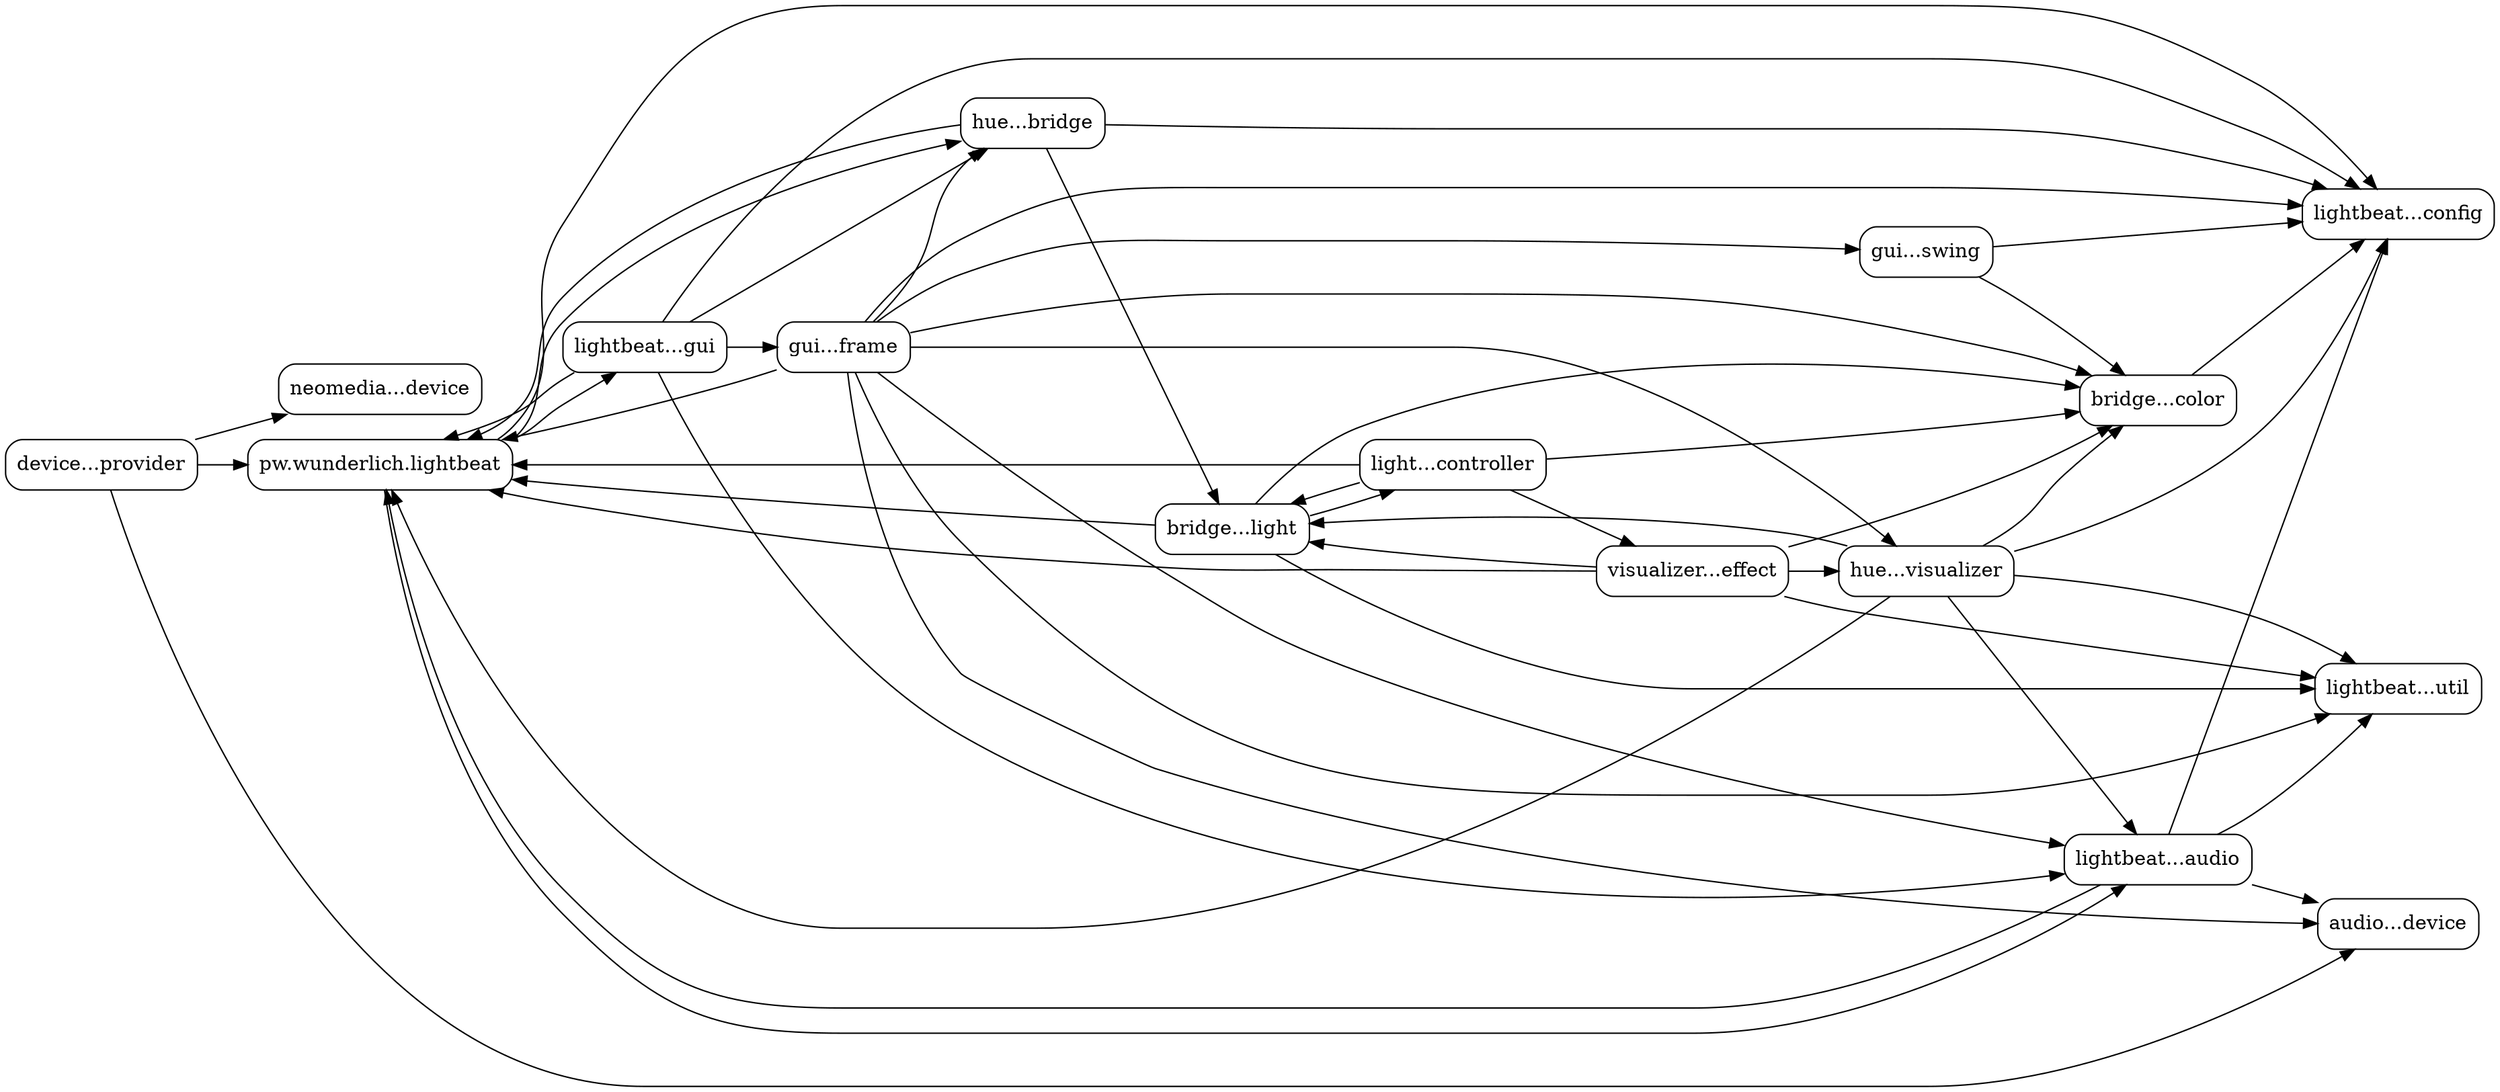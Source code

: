 digraph PackageDependencies {
    rankdir=LR;
    node [shape=box, style=rounded];
    
    // Package nodes
    "org.jitsi.impl.neomedia.device" [label="neomedia...device"];
    "pw.wunderlich.lightbeat" [label="pw.wunderlich.lightbeat"];
    "pw.wunderlich.lightbeat.audio" [label="lightbeat...audio"];
    "pw.wunderlich.lightbeat.audio.device" [label="audio...device"];
    "pw.wunderlich.lightbeat.audio.device.provider" [label="device...provider"];
    "pw.wunderlich.lightbeat.config" [label="lightbeat...config"];
    "pw.wunderlich.lightbeat.gui" [label="lightbeat...gui"];
    "pw.wunderlich.lightbeat.gui.frame" [label="gui...frame"];
    "pw.wunderlich.lightbeat.gui.swing" [label="gui...swing"];
    "pw.wunderlich.lightbeat.hue.bridge" [label="hue...bridge"];
    "pw.wunderlich.lightbeat.hue.bridge.color" [label="bridge...color"];
    "pw.wunderlich.lightbeat.hue.bridge.light" [label="bridge...light"];
    "pw.wunderlich.lightbeat.hue.bridge.light.controller" [label="light...controller"];
    "pw.wunderlich.lightbeat.hue.visualizer" [label="hue...visualizer"];
    "pw.wunderlich.lightbeat.hue.visualizer.effect" [label="visualizer...effect"];
    "pw.wunderlich.lightbeat.util" [label="lightbeat...util"];
    
    // Package dependencies
    "pw.wunderlich.lightbeat" -> "pw.wunderlich.lightbeat.audio";
    "pw.wunderlich.lightbeat" -> "pw.wunderlich.lightbeat.config";
    "pw.wunderlich.lightbeat" -> "pw.wunderlich.lightbeat.gui";
    "pw.wunderlich.lightbeat" -> "pw.wunderlich.lightbeat.hue.bridge";
    "pw.wunderlich.lightbeat.audio" -> "pw.wunderlich.lightbeat";
    "pw.wunderlich.lightbeat.audio" -> "pw.wunderlich.lightbeat.audio.device";
    "pw.wunderlich.lightbeat.audio" -> "pw.wunderlich.lightbeat.config";
    "pw.wunderlich.lightbeat.audio" -> "pw.wunderlich.lightbeat.util";
    "pw.wunderlich.lightbeat.audio.device.provider" -> "org.jitsi.impl.neomedia.device";
    "pw.wunderlich.lightbeat.audio.device.provider" -> "pw.wunderlich.lightbeat";
    "pw.wunderlich.lightbeat.audio.device.provider" -> "pw.wunderlich.lightbeat.audio.device";
    "pw.wunderlich.lightbeat.gui" -> "pw.wunderlich.lightbeat";
    "pw.wunderlich.lightbeat.gui" -> "pw.wunderlich.lightbeat.audio";
    "pw.wunderlich.lightbeat.gui" -> "pw.wunderlich.lightbeat.config";
    "pw.wunderlich.lightbeat.gui" -> "pw.wunderlich.lightbeat.gui.frame";
    "pw.wunderlich.lightbeat.gui" -> "pw.wunderlich.lightbeat.hue.bridge";
    "pw.wunderlich.lightbeat.gui.frame" -> "pw.wunderlich.lightbeat";
    "pw.wunderlich.lightbeat.gui.frame" -> "pw.wunderlich.lightbeat.audio";
    "pw.wunderlich.lightbeat.gui.frame" -> "pw.wunderlich.lightbeat.audio.device";
    "pw.wunderlich.lightbeat.gui.frame" -> "pw.wunderlich.lightbeat.config";
    "pw.wunderlich.lightbeat.gui.frame" -> "pw.wunderlich.lightbeat.gui.swing";
    "pw.wunderlich.lightbeat.gui.frame" -> "pw.wunderlich.lightbeat.hue.bridge";
    "pw.wunderlich.lightbeat.gui.frame" -> "pw.wunderlich.lightbeat.hue.bridge.color";
    "pw.wunderlich.lightbeat.gui.frame" -> "pw.wunderlich.lightbeat.hue.visualizer";
    "pw.wunderlich.lightbeat.gui.frame" -> "pw.wunderlich.lightbeat.util";
    "pw.wunderlich.lightbeat.gui.swing" -> "pw.wunderlich.lightbeat.config";
    "pw.wunderlich.lightbeat.gui.swing" -> "pw.wunderlich.lightbeat.hue.bridge.color";
    "pw.wunderlich.lightbeat.hue.bridge" -> "pw.wunderlich.lightbeat";
    "pw.wunderlich.lightbeat.hue.bridge" -> "pw.wunderlich.lightbeat.config";
    "pw.wunderlich.lightbeat.hue.bridge" -> "pw.wunderlich.lightbeat.hue.bridge.light";
    "pw.wunderlich.lightbeat.hue.bridge.color" -> "pw.wunderlich.lightbeat.config";
    "pw.wunderlich.lightbeat.hue.bridge.light" -> "pw.wunderlich.lightbeat";
    "pw.wunderlich.lightbeat.hue.bridge.light" -> "pw.wunderlich.lightbeat.hue.bridge.color";
    "pw.wunderlich.lightbeat.hue.bridge.light" -> "pw.wunderlich.lightbeat.hue.bridge.light.controller";
    "pw.wunderlich.lightbeat.hue.bridge.light" -> "pw.wunderlich.lightbeat.util";
    "pw.wunderlich.lightbeat.hue.bridge.light.controller" -> "pw.wunderlich.lightbeat";
    "pw.wunderlich.lightbeat.hue.bridge.light.controller" -> "pw.wunderlich.lightbeat.hue.bridge.color";
    "pw.wunderlich.lightbeat.hue.bridge.light.controller" -> "pw.wunderlich.lightbeat.hue.bridge.light";
    "pw.wunderlich.lightbeat.hue.bridge.light.controller" -> "pw.wunderlich.lightbeat.hue.visualizer.effect";
    "pw.wunderlich.lightbeat.hue.visualizer" -> "pw.wunderlich.lightbeat";
    "pw.wunderlich.lightbeat.hue.visualizer" -> "pw.wunderlich.lightbeat.audio";
    "pw.wunderlich.lightbeat.hue.visualizer" -> "pw.wunderlich.lightbeat.config";
    "pw.wunderlich.lightbeat.hue.visualizer" -> "pw.wunderlich.lightbeat.hue.bridge.color";
    "pw.wunderlich.lightbeat.hue.visualizer" -> "pw.wunderlich.lightbeat.hue.bridge.light";
    "pw.wunderlich.lightbeat.hue.visualizer" -> "pw.wunderlich.lightbeat.util";
    "pw.wunderlich.lightbeat.hue.visualizer.effect" -> "pw.wunderlich.lightbeat";
    "pw.wunderlich.lightbeat.hue.visualizer.effect" -> "pw.wunderlich.lightbeat.hue.bridge.color";
    "pw.wunderlich.lightbeat.hue.visualizer.effect" -> "pw.wunderlich.lightbeat.hue.bridge.light";
    "pw.wunderlich.lightbeat.hue.visualizer.effect" -> "pw.wunderlich.lightbeat.hue.visualizer";
    "pw.wunderlich.lightbeat.hue.visualizer.effect" -> "pw.wunderlich.lightbeat.util";
}
